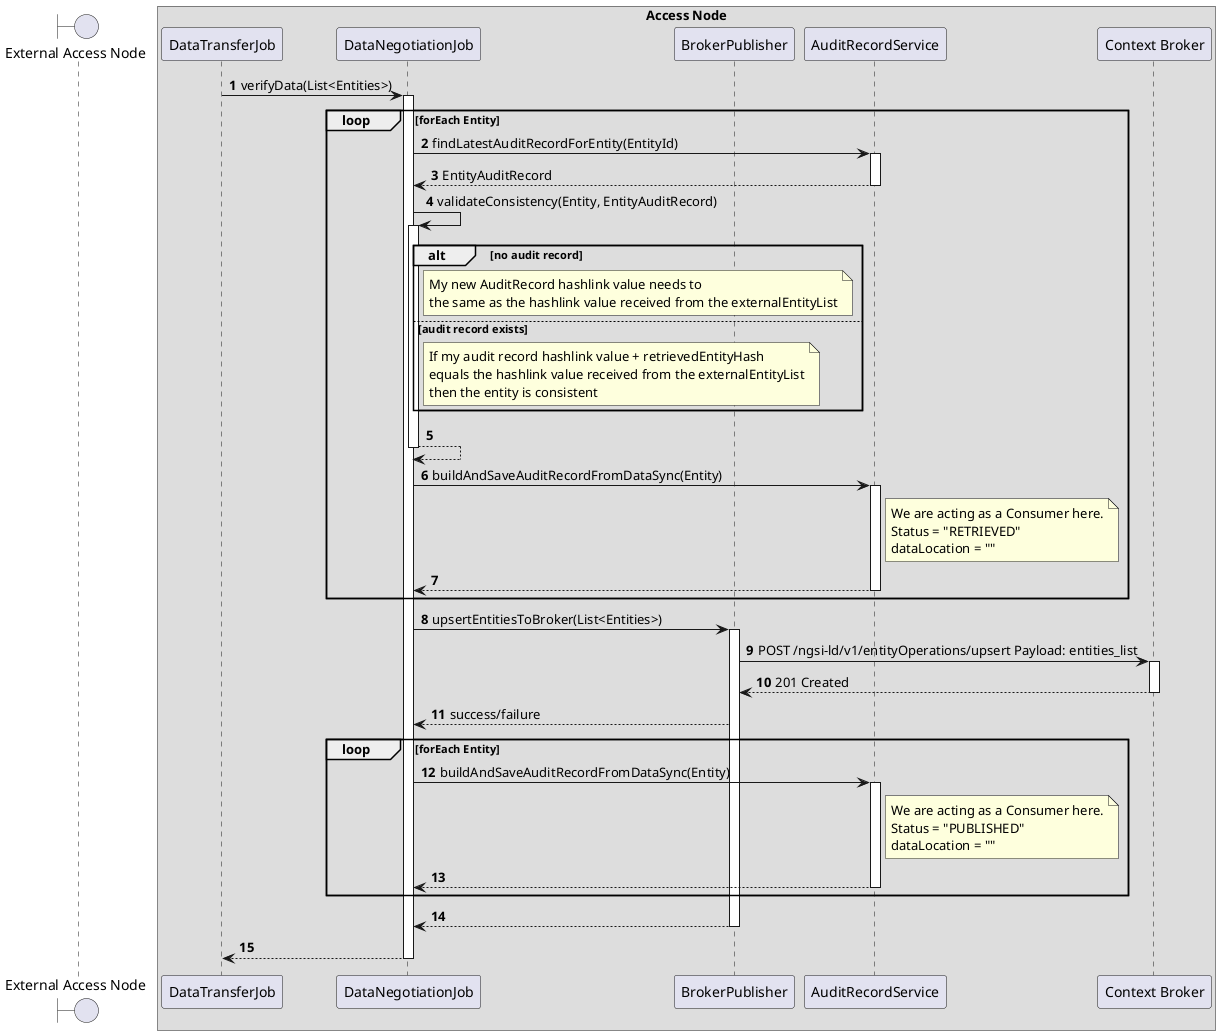 @startuml
'https://plantuml.com/sequence-diagram

'---------- Config ----------------

autonumber

'---------- Header ----------------

boundary "External Access Node" as ean

box "Access Node"

  participant "DataTransferJob" as dtj
  participant "DataNegotiationJob" as dnj
  participant "BrokerPublisher" as bp
  participant "AuditRecordService" as ars
  participant "Context Broker" as cb

end box

'---------- Diagram ----------------

    dtj -> dnj++: verifyData(List<Entities>)
        loop forEach Entity
            dnj -> ars++: findLatestAuditRecordForEntity(EntityId)
            return EntityAuditRecord
            dnj -> dnj++: validateConsistency(Entity, EntityAuditRecord)
                alt no audit record
                    note right of dnj
                        My new AuditRecord hashlink value needs to
                        the same as the hashlink value received from the externalEntityList
                    end note
                else audit record exists
                    note right of dnj
                        If my audit record hashlink value + retrievedEntityHash
                        equals the hashlink value received from the externalEntityList
                        then the entity is consistent
                    end note
                end
            return

            dnj -> ars++: buildAndSaveAuditRecordFromDataSync(Entity)
                note right of ars
                    We are acting as a Consumer here.
                    Status = "RETRIEVED"
                    dataLocation = ""
                end note
                return
        end


        dnj -> bp++: upsertEntitiesToBroker(List<Entities>)
            bp -> cb++: POST /ngsi-ld/v1/entityOperations/upsert Payload: entities_list
            return 201 Created
        bp --> dnj: success/failure

        loop forEach Entity
            dnj -> ars++: buildAndSaveAuditRecordFromDataSync(Entity)
            note right of ars
                We are acting as a Consumer here.
                Status = "PUBLISHED"
                dataLocation = ""
            end note
            return
        end
    return
return


@enduml